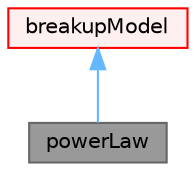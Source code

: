 digraph "powerLaw"
{
 // LATEX_PDF_SIZE
  bgcolor="transparent";
  edge [fontname=Helvetica,fontsize=10,labelfontname=Helvetica,labelfontsize=10];
  node [fontname=Helvetica,fontsize=10,shape=box,height=0.2,width=0.4];
  Node1 [id="Node000001",label="powerLaw",height=0.2,width=0.4,color="gray40", fillcolor="grey60", style="filled", fontcolor="black",tooltip="Powerlaw kernel. Used for verification and validation of the breakup formulation implemented in the p..."];
  Node2 -> Node1 [id="edge1_Node000001_Node000002",dir="back",color="steelblue1",style="solid",tooltip=" "];
  Node2 [id="Node000002",label="breakupModel",height=0.2,width=0.4,color="red", fillcolor="#FFF0F0", style="filled",URL="$classFoam_1_1diameterModels_1_1breakupModel.html",tooltip="Base class for breakup models which give a total breakup rate and a separate daughter size distributi..."];
}
